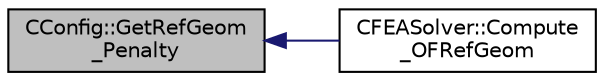 digraph "CConfig::GetRefGeom_Penalty"
{
  edge [fontname="Helvetica",fontsize="10",labelfontname="Helvetica",labelfontsize="10"];
  node [fontname="Helvetica",fontsize="10",shape=record];
  rankdir="LR";
  Node10874 [label="CConfig::GetRefGeom\l_Penalty",height=0.2,width=0.4,color="black", fillcolor="grey75", style="filled", fontcolor="black"];
  Node10874 -> Node10875 [dir="back",color="midnightblue",fontsize="10",style="solid",fontname="Helvetica"];
  Node10875 [label="CFEASolver::Compute\l_OFRefGeom",height=0.2,width=0.4,color="black", fillcolor="white", style="filled",URL="$class_c_f_e_a_solver.html#a59a32ad418ef50b00b93d27f29fb48e7",tooltip="Compute the objective function for a reference geometry. "];
}
